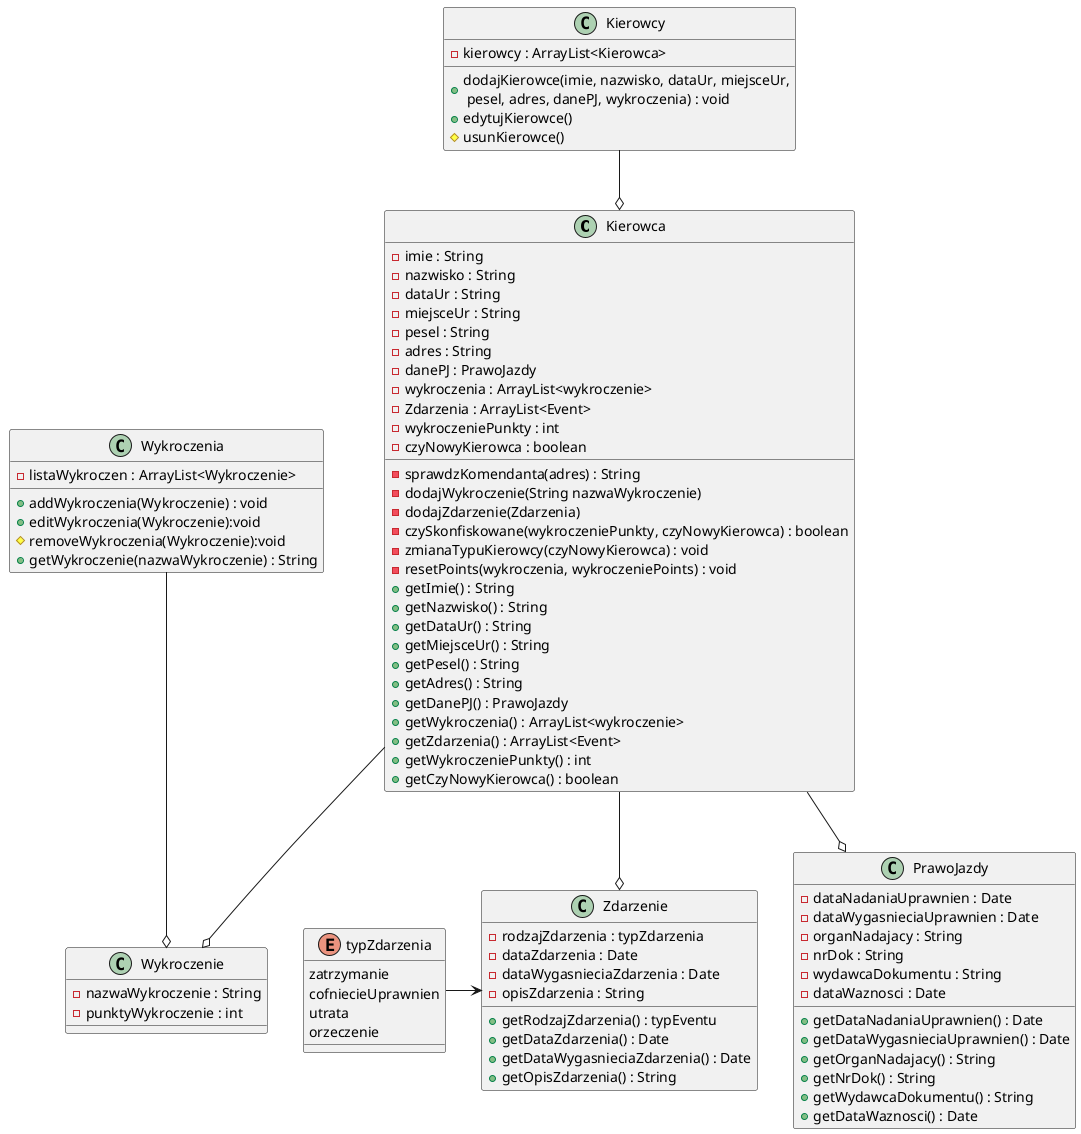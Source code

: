 @startuml

class Kierowca{
-imie : String
-nazwisko : String
-dataUr : String
-miejsceUr : String
-pesel : String
-adres : String
-danePJ : PrawoJazdy
-wykroczenia : ArrayList<wykroczenie>
-Zdarzenia : ArrayList<Event>
-wykroczeniePunkty : int
-czyNowyKierowca : boolean

-sprawdzKomendanta(adres) : String
-dodajWykroczenie(String nazwaWykroczenie)
-dodajZdarzenie(Zdarzenia)
-czySkonfiskowane(wykroczeniePunkty, czyNowyKierowca) : boolean
-zmianaTypuKierowcy(czyNowyKierowca) : void
-resetPoints(wykroczenia, wykroczeniePoints) : void
+getImie() : String
+getNazwisko() : String
+getDataUr() : String
+getMiejsceUr() : String
+getPesel() : String
+getAdres() : String
+getDanePJ() : PrawoJazdy
+getWykroczenia() : ArrayList<wykroczenie>
+getZdarzenia() : ArrayList<Event>
+getWykroczeniePunkty() : int
+getCzyNowyKierowca() : boolean

}

class Kierowcy{
-kierowcy : ArrayList<Kierowca>

+dodajKierowce(imie, nazwisko, dataUr, miejsceUr,\n pesel, adres, danePJ, wykroczenia) : void
+edytujKierowce()
#usunKierowce()
}

class PrawoJazdy{
-dataNadaniaUprawnien : Date
-dataWygasnieciaUprawnien : Date
-organNadajacy : String
-nrDok : String
-wydawcaDokumentu : String
-dataWaznosci : Date

+getDataNadaniaUprawnien() : Date
+getDataWygasnieciaUprawnien() : Date
+getOrganNadajacy() : String
+getNrDok() : String
+getWydawcaDokumentu() : String
+getDataWaznosci() : Date
}
enum typZdarzenia{
zatrzymanie
cofniecieUprawnien
utrata
orzeczenie
}

class Zdarzenie{
-rodzajZdarzenia : typZdarzenia
-dataZdarzenia : Date
-dataWygasnieciaZdarzenia : Date
-opisZdarzenia : String

+getRodzajZdarzenia() : typEventu
+getDataZdarzenia() : Date
+getDataWygasnieciaZdarzenia() : Date
+getOpisZdarzenia() : String

}

    class Wykroczenia{

    -listaWykroczen : ArrayList<Wykroczenie>
    +addWykroczenia(Wykroczenie) : void
    +editWykroczenia(Wykroczenie):void
    #removeWykroczenia(Wykroczenie):void
    +getWykroczenie(nazwaWykroczenie) : String

    }

    class Wykroczenie{
    -nazwaWykroczenie : String
    -punktyWykroczenie : int
    }
typZdarzenia->Zdarzenie
Kierowcy --o Kierowca
Kierowca --o Wykroczenie
Wykroczenia --o Wykroczenie
Kierowca --o PrawoJazdy
Kierowca --o Zdarzenie

@enduml
